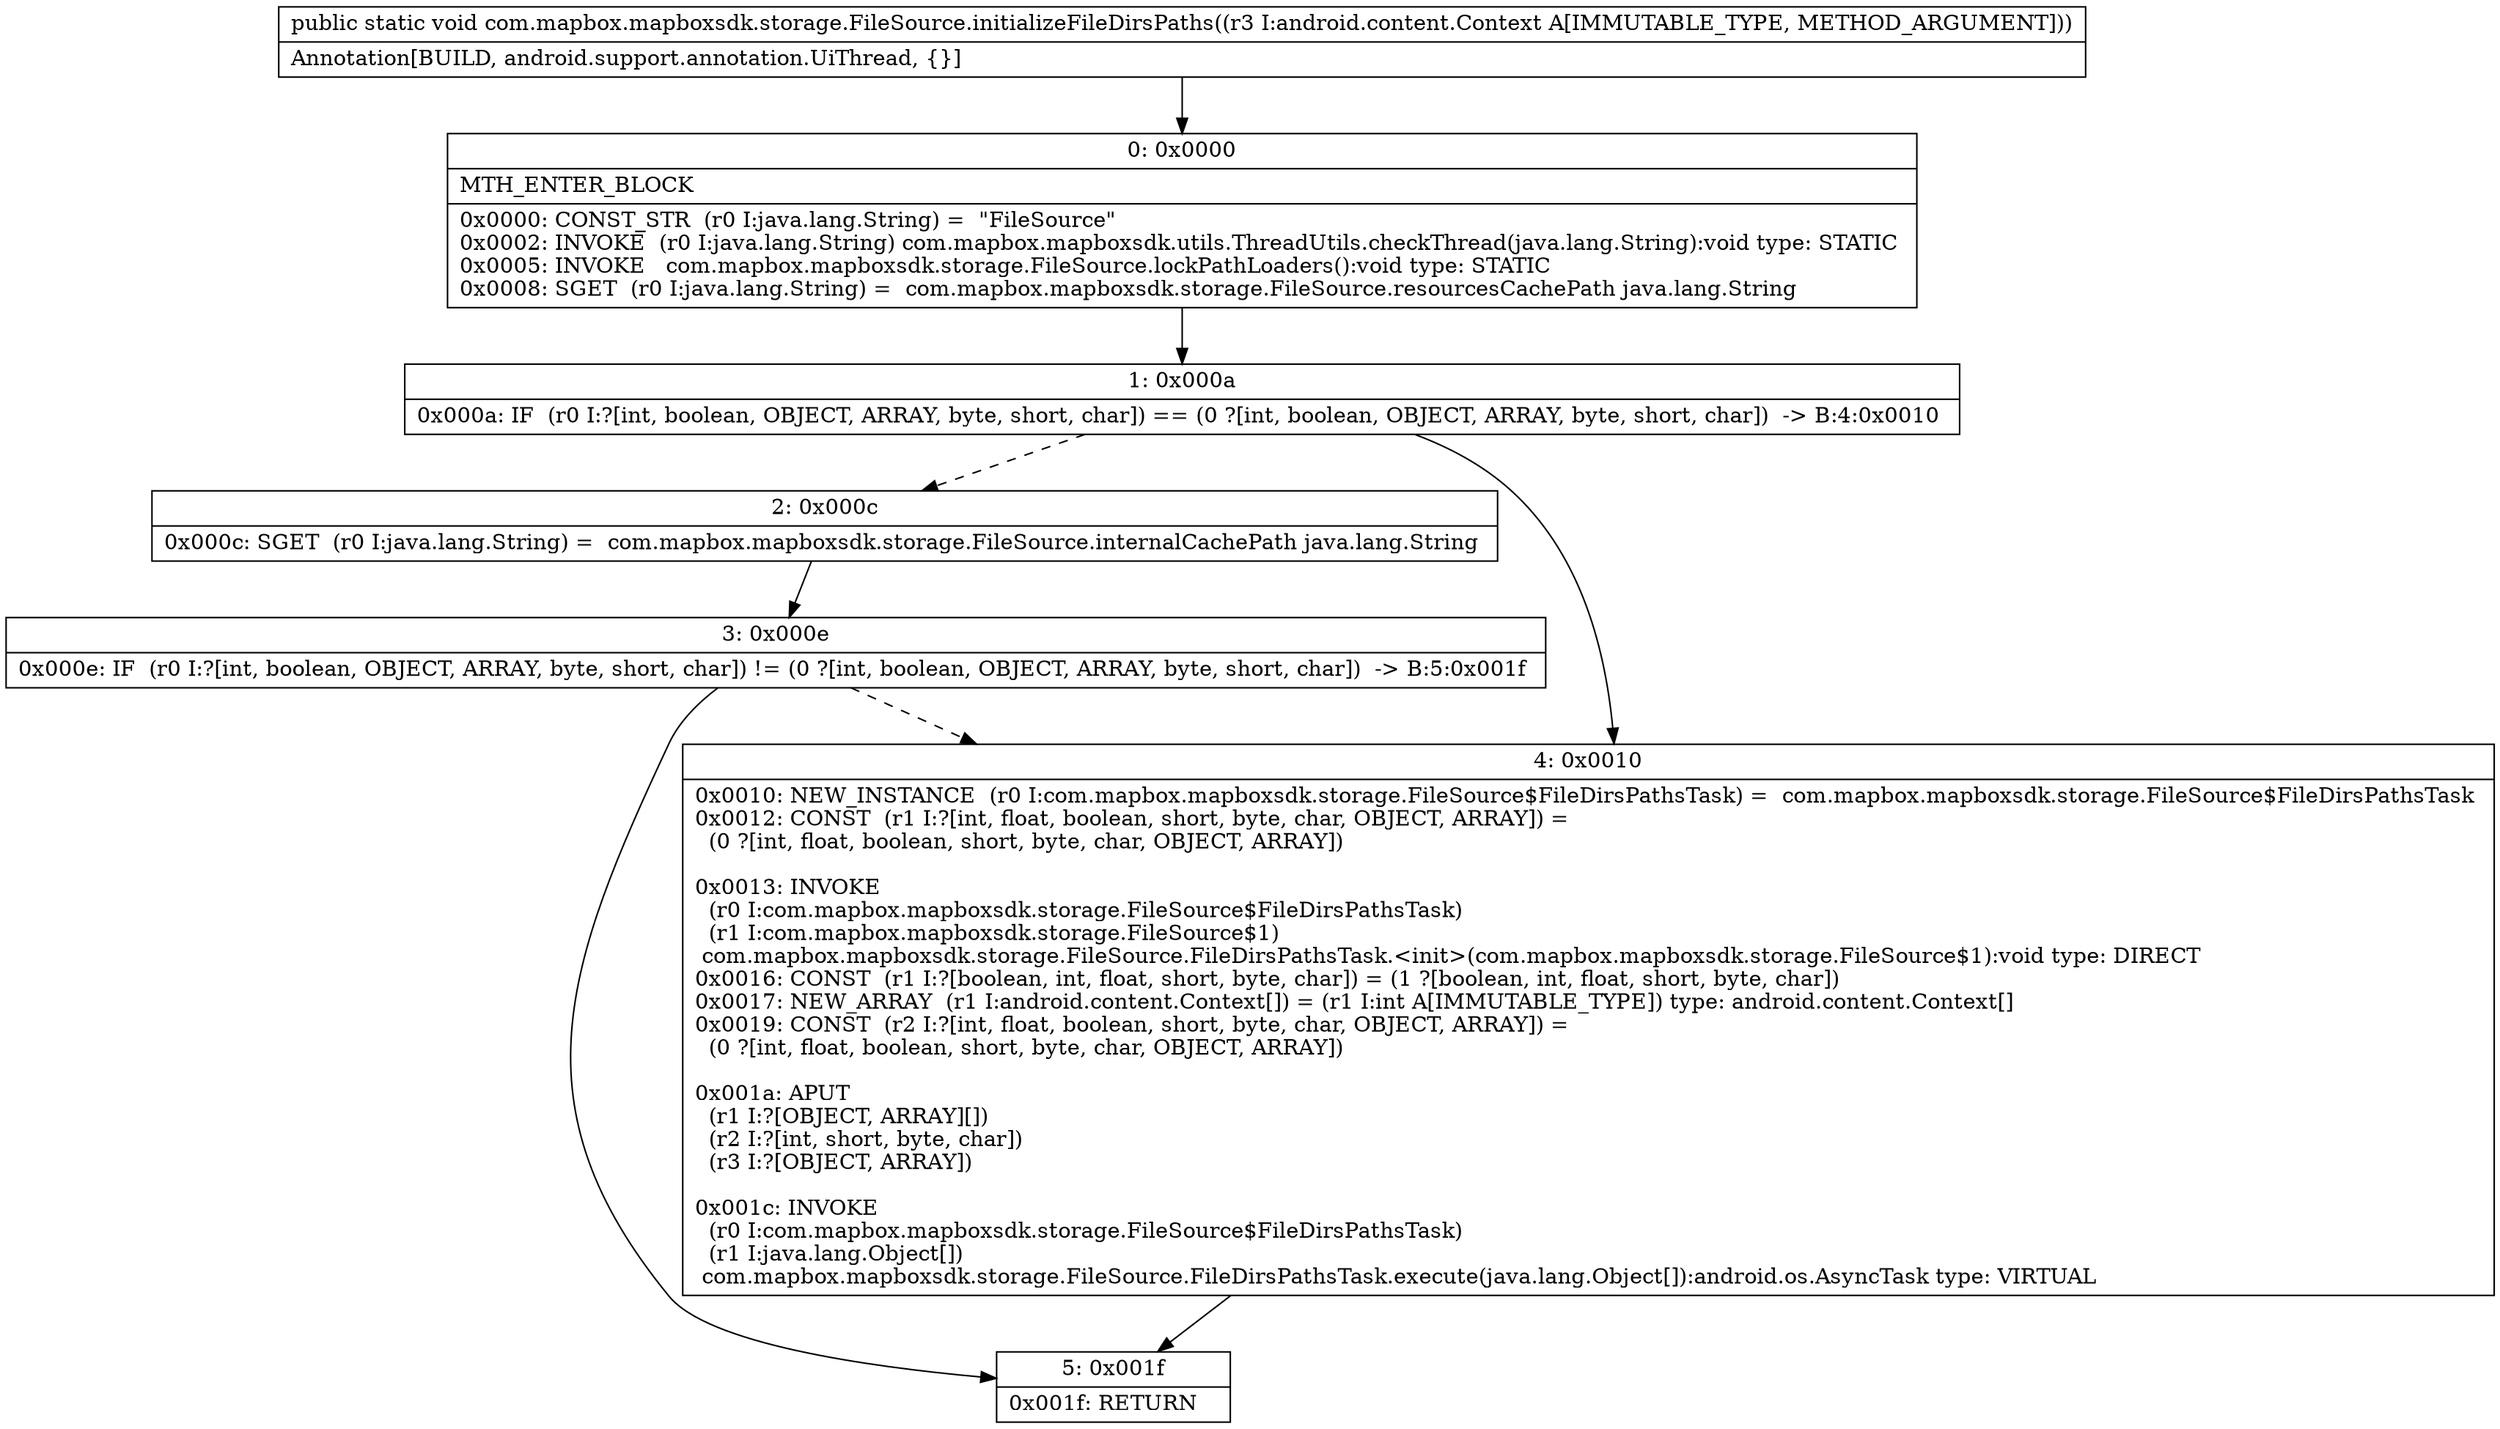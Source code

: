 digraph "CFG forcom.mapbox.mapboxsdk.storage.FileSource.initializeFileDirsPaths(Landroid\/content\/Context;)V" {
Node_0 [shape=record,label="{0\:\ 0x0000|MTH_ENTER_BLOCK\l|0x0000: CONST_STR  (r0 I:java.lang.String) =  \"FileSource\" \l0x0002: INVOKE  (r0 I:java.lang.String) com.mapbox.mapboxsdk.utils.ThreadUtils.checkThread(java.lang.String):void type: STATIC \l0x0005: INVOKE   com.mapbox.mapboxsdk.storage.FileSource.lockPathLoaders():void type: STATIC \l0x0008: SGET  (r0 I:java.lang.String) =  com.mapbox.mapboxsdk.storage.FileSource.resourcesCachePath java.lang.String \l}"];
Node_1 [shape=record,label="{1\:\ 0x000a|0x000a: IF  (r0 I:?[int, boolean, OBJECT, ARRAY, byte, short, char]) == (0 ?[int, boolean, OBJECT, ARRAY, byte, short, char])  \-\> B:4:0x0010 \l}"];
Node_2 [shape=record,label="{2\:\ 0x000c|0x000c: SGET  (r0 I:java.lang.String) =  com.mapbox.mapboxsdk.storage.FileSource.internalCachePath java.lang.String \l}"];
Node_3 [shape=record,label="{3\:\ 0x000e|0x000e: IF  (r0 I:?[int, boolean, OBJECT, ARRAY, byte, short, char]) != (0 ?[int, boolean, OBJECT, ARRAY, byte, short, char])  \-\> B:5:0x001f \l}"];
Node_4 [shape=record,label="{4\:\ 0x0010|0x0010: NEW_INSTANCE  (r0 I:com.mapbox.mapboxsdk.storage.FileSource$FileDirsPathsTask) =  com.mapbox.mapboxsdk.storage.FileSource$FileDirsPathsTask \l0x0012: CONST  (r1 I:?[int, float, boolean, short, byte, char, OBJECT, ARRAY]) = \l  (0 ?[int, float, boolean, short, byte, char, OBJECT, ARRAY])\l \l0x0013: INVOKE  \l  (r0 I:com.mapbox.mapboxsdk.storage.FileSource$FileDirsPathsTask)\l  (r1 I:com.mapbox.mapboxsdk.storage.FileSource$1)\l com.mapbox.mapboxsdk.storage.FileSource.FileDirsPathsTask.\<init\>(com.mapbox.mapboxsdk.storage.FileSource$1):void type: DIRECT \l0x0016: CONST  (r1 I:?[boolean, int, float, short, byte, char]) = (1 ?[boolean, int, float, short, byte, char]) \l0x0017: NEW_ARRAY  (r1 I:android.content.Context[]) = (r1 I:int A[IMMUTABLE_TYPE]) type: android.content.Context[] \l0x0019: CONST  (r2 I:?[int, float, boolean, short, byte, char, OBJECT, ARRAY]) = \l  (0 ?[int, float, boolean, short, byte, char, OBJECT, ARRAY])\l \l0x001a: APUT  \l  (r1 I:?[OBJECT, ARRAY][])\l  (r2 I:?[int, short, byte, char])\l  (r3 I:?[OBJECT, ARRAY])\l \l0x001c: INVOKE  \l  (r0 I:com.mapbox.mapboxsdk.storage.FileSource$FileDirsPathsTask)\l  (r1 I:java.lang.Object[])\l com.mapbox.mapboxsdk.storage.FileSource.FileDirsPathsTask.execute(java.lang.Object[]):android.os.AsyncTask type: VIRTUAL \l}"];
Node_5 [shape=record,label="{5\:\ 0x001f|0x001f: RETURN   \l}"];
MethodNode[shape=record,label="{public static void com.mapbox.mapboxsdk.storage.FileSource.initializeFileDirsPaths((r3 I:android.content.Context A[IMMUTABLE_TYPE, METHOD_ARGUMENT]))  | Annotation[BUILD, android.support.annotation.UiThread, \{\}]\l}"];
MethodNode -> Node_0;
Node_0 -> Node_1;
Node_1 -> Node_2[style=dashed];
Node_1 -> Node_4;
Node_2 -> Node_3;
Node_3 -> Node_4[style=dashed];
Node_3 -> Node_5;
Node_4 -> Node_5;
}

